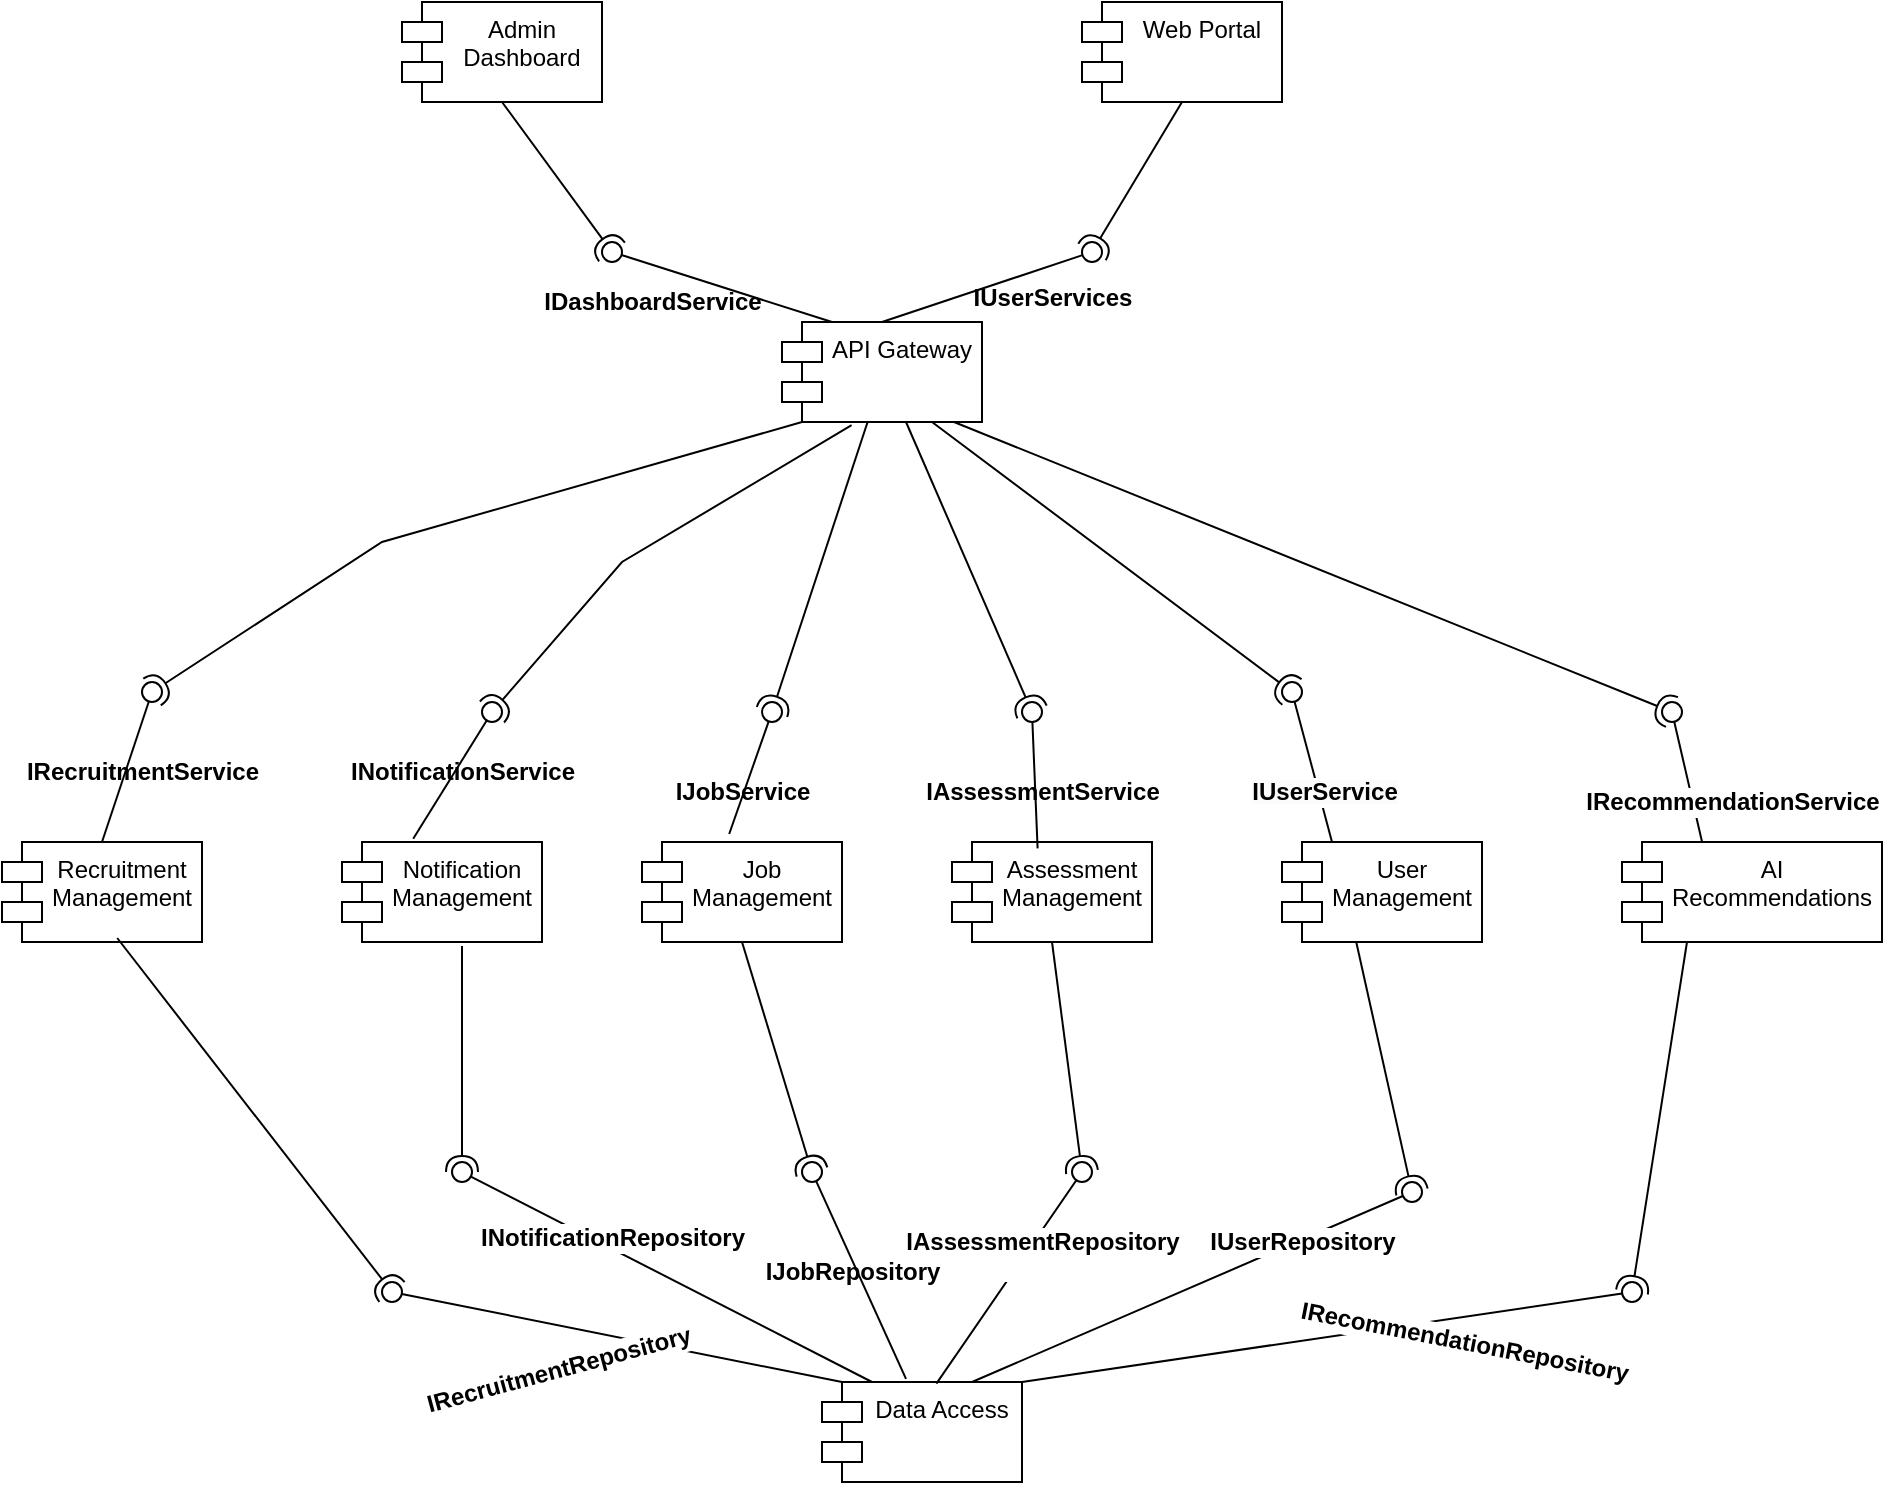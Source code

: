 <mxfile version="26.0.9">
  <diagram name="Page-1" id="5f0bae14-7c28-e335-631c-24af17079c00">
    <mxGraphModel dx="1282" dy="599" grid="1" gridSize="10" guides="1" tooltips="1" connect="1" arrows="1" fold="1" page="1" pageScale="1" pageWidth="1100" pageHeight="850" background="none" math="0" shadow="0">
      <root>
        <mxCell id="0" />
        <mxCell id="1" parent="0" />
        <mxCell id="4xzkVWgsydtAAtBrLDLV-1" value="Web Portal&lt;div&gt;&lt;br&gt;&lt;/div&gt;" style="shape=module;align=left;spacingLeft=20;align=center;verticalAlign=top;whiteSpace=wrap;html=1;" parent="1" vertex="1">
          <mxGeometry x="610" y="120" width="100" height="50" as="geometry" />
        </mxCell>
        <mxCell id="4xzkVWgsydtAAtBrLDLV-2" value="API Gateway&lt;div&gt;&lt;br&gt;&lt;/div&gt;" style="shape=module;align=left;spacingLeft=20;align=center;verticalAlign=top;whiteSpace=wrap;html=1;" parent="1" vertex="1">
          <mxGeometry x="460" y="280" width="100" height="50" as="geometry" />
        </mxCell>
        <mxCell id="4xzkVWgsydtAAtBrLDLV-9" value="" style="rounded=0;orthogonalLoop=1;jettySize=auto;html=1;endArrow=halfCircle;endFill=0;endSize=6;strokeWidth=1;sketch=0;exitX=0.5;exitY=1;exitDx=0;exitDy=0;" parent="1" source="4xzkVWgsydtAAtBrLDLV-1" target="4xzkVWgsydtAAtBrLDLV-11" edge="1">
          <mxGeometry relative="1" as="geometry">
            <mxPoint x="520" y="140" as="sourcePoint" />
          </mxGeometry>
        </mxCell>
        <mxCell id="4xzkVWgsydtAAtBrLDLV-10" value="" style="rounded=0;orthogonalLoop=1;jettySize=auto;html=1;endArrow=oval;endFill=0;sketch=0;sourcePerimeterSpacing=0;targetPerimeterSpacing=0;endSize=10;exitX=0.5;exitY=0;exitDx=0;exitDy=0;" parent="1" source="4xzkVWgsydtAAtBrLDLV-2" target="4xzkVWgsydtAAtBrLDLV-11" edge="1">
          <mxGeometry relative="1" as="geometry">
            <mxPoint x="520" y="155" as="sourcePoint" />
          </mxGeometry>
        </mxCell>
        <mxCell id="4xzkVWgsydtAAtBrLDLV-11" value="" style="ellipse;whiteSpace=wrap;html=1;align=center;aspect=fixed;fillColor=none;strokeColor=none;resizable=0;perimeter=centerPerimeter;rotatable=0;allowArrows=0;points=[];outlineConnect=1;" parent="1" vertex="1">
          <mxGeometry x="610" y="240" width="10" height="10" as="geometry" />
        </mxCell>
        <mxCell id="4xzkVWgsydtAAtBrLDLV-12" value="Admin Dashboard&lt;div&gt;&lt;br&gt;&lt;/div&gt;" style="shape=module;align=left;spacingLeft=20;align=center;verticalAlign=top;whiteSpace=wrap;html=1;" parent="1" vertex="1">
          <mxGeometry x="270" y="120" width="100" height="50" as="geometry" />
        </mxCell>
        <mxCell id="4xzkVWgsydtAAtBrLDLV-14" value="Notification Management" style="shape=module;align=left;spacingLeft=20;align=center;verticalAlign=top;whiteSpace=wrap;html=1;" parent="1" vertex="1">
          <mxGeometry x="240" y="540" width="100" height="50" as="geometry" />
        </mxCell>
        <mxCell id="4xzkVWgsydtAAtBrLDLV-15" value="Recruitment Management&lt;div&gt;&lt;br&gt;&lt;/div&gt;" style="shape=module;align=left;spacingLeft=20;align=center;verticalAlign=top;whiteSpace=wrap;html=1;" parent="1" vertex="1">
          <mxGeometry x="70" y="540" width="100" height="50" as="geometry" />
        </mxCell>
        <mxCell id="4xzkVWgsydtAAtBrLDLV-16" value="Job Management&lt;div&gt;&lt;br&gt;&lt;/div&gt;" style="shape=module;align=left;spacingLeft=20;align=center;verticalAlign=top;whiteSpace=wrap;html=1;" parent="1" vertex="1">
          <mxGeometry x="390" y="540" width="100" height="50" as="geometry" />
        </mxCell>
        <mxCell id="4xzkVWgsydtAAtBrLDLV-17" value="Assessment Management" style="shape=module;align=left;spacingLeft=20;align=center;verticalAlign=top;whiteSpace=wrap;html=1;" parent="1" vertex="1">
          <mxGeometry x="545" y="540" width="100" height="50" as="geometry" />
        </mxCell>
        <mxCell id="4xzkVWgsydtAAtBrLDLV-18" value="User Management&lt;div&gt;&lt;br&gt;&lt;/div&gt;" style="shape=module;align=left;spacingLeft=20;align=center;verticalAlign=top;whiteSpace=wrap;html=1;" parent="1" vertex="1">
          <mxGeometry x="710" y="540" width="100" height="50" as="geometry" />
        </mxCell>
        <mxCell id="4xzkVWgsydtAAtBrLDLV-19" value="AI Recommendations&lt;div&gt;&lt;br&gt;&lt;/div&gt;" style="shape=module;align=left;spacingLeft=20;align=center;verticalAlign=top;whiteSpace=wrap;html=1;" parent="1" vertex="1">
          <mxGeometry x="880" y="540" width="130" height="50" as="geometry" />
        </mxCell>
        <mxCell id="4xzkVWgsydtAAtBrLDLV-20" value="" style="rounded=0;orthogonalLoop=1;jettySize=auto;html=1;endArrow=halfCircle;endFill=0;endSize=6;strokeWidth=1;sketch=0;exitX=0.5;exitY=1;exitDx=0;exitDy=0;" parent="1" source="4xzkVWgsydtAAtBrLDLV-12" target="4xzkVWgsydtAAtBrLDLV-22" edge="1">
          <mxGeometry relative="1" as="geometry">
            <mxPoint x="620" y="295" as="sourcePoint" />
          </mxGeometry>
        </mxCell>
        <mxCell id="4xzkVWgsydtAAtBrLDLV-21" value="" style="rounded=0;orthogonalLoop=1;jettySize=auto;html=1;endArrow=oval;endFill=0;sketch=0;sourcePerimeterSpacing=0;targetPerimeterSpacing=0;endSize=10;exitX=0.25;exitY=0;exitDx=0;exitDy=0;" parent="1" source="4xzkVWgsydtAAtBrLDLV-2" target="4xzkVWgsydtAAtBrLDLV-22" edge="1">
          <mxGeometry relative="1" as="geometry">
            <mxPoint x="580" y="295" as="sourcePoint" />
          </mxGeometry>
        </mxCell>
        <mxCell id="4xzkVWgsydtAAtBrLDLV-22" value="" style="ellipse;whiteSpace=wrap;html=1;align=center;aspect=fixed;fillColor=none;strokeColor=none;resizable=0;perimeter=centerPerimeter;rotatable=0;allowArrows=0;points=[];outlineConnect=1;" parent="1" vertex="1">
          <mxGeometry x="370" y="240" width="10" height="10" as="geometry" />
        </mxCell>
        <mxCell id="4xzkVWgsydtAAtBrLDLV-23" value="" style="rounded=0;orthogonalLoop=1;jettySize=auto;html=1;endArrow=halfCircle;endFill=0;endSize=6;strokeWidth=1;sketch=0;exitX=0;exitY=1;exitDx=10;exitDy=0;exitPerimeter=0;" parent="1" source="4xzkVWgsydtAAtBrLDLV-2" target="4xzkVWgsydtAAtBrLDLV-25" edge="1">
          <mxGeometry relative="1" as="geometry">
            <mxPoint x="370" y="310" as="sourcePoint" />
            <Array as="points">
              <mxPoint x="260" y="390" />
            </Array>
          </mxGeometry>
        </mxCell>
        <mxCell id="4xzkVWgsydtAAtBrLDLV-24" value="" style="rounded=0;orthogonalLoop=1;jettySize=auto;html=1;endArrow=oval;endFill=0;sketch=0;sourcePerimeterSpacing=0;targetPerimeterSpacing=0;endSize=10;exitX=0.5;exitY=0;exitDx=0;exitDy=0;" parent="1" source="4xzkVWgsydtAAtBrLDLV-15" target="4xzkVWgsydtAAtBrLDLV-25" edge="1">
          <mxGeometry relative="1" as="geometry">
            <mxPoint x="580" y="295" as="sourcePoint" />
          </mxGeometry>
        </mxCell>
        <mxCell id="4xzkVWgsydtAAtBrLDLV-25" value="" style="ellipse;whiteSpace=wrap;html=1;align=center;aspect=fixed;fillColor=none;strokeColor=none;resizable=0;perimeter=centerPerimeter;rotatable=0;allowArrows=0;points=[];outlineConnect=1;" parent="1" vertex="1">
          <mxGeometry x="140" y="460" width="10" height="10" as="geometry" />
        </mxCell>
        <mxCell id="4xzkVWgsydtAAtBrLDLV-26" value="" style="rounded=0;orthogonalLoop=1;jettySize=auto;html=1;endArrow=halfCircle;endFill=0;endSize=6;strokeWidth=1;sketch=0;exitX=0.348;exitY=1.032;exitDx=0;exitDy=0;exitPerimeter=0;" parent="1" source="4xzkVWgsydtAAtBrLDLV-2" target="4xzkVWgsydtAAtBrLDLV-28" edge="1">
          <mxGeometry relative="1" as="geometry">
            <mxPoint x="430" y="330" as="sourcePoint" />
            <Array as="points">
              <mxPoint x="380" y="400" />
            </Array>
          </mxGeometry>
        </mxCell>
        <mxCell id="4xzkVWgsydtAAtBrLDLV-27" value="" style="rounded=0;orthogonalLoop=1;jettySize=auto;html=1;endArrow=oval;endFill=0;sketch=0;sourcePerimeterSpacing=0;targetPerimeterSpacing=0;endSize=10;exitX=0.356;exitY=-0.032;exitDx=0;exitDy=0;exitPerimeter=0;" parent="1" source="4xzkVWgsydtAAtBrLDLV-14" target="4xzkVWgsydtAAtBrLDLV-28" edge="1">
          <mxGeometry relative="1" as="geometry">
            <mxPoint x="580" y="295" as="sourcePoint" />
          </mxGeometry>
        </mxCell>
        <mxCell id="4xzkVWgsydtAAtBrLDLV-28" value="" style="ellipse;whiteSpace=wrap;html=1;align=center;aspect=fixed;fillColor=none;strokeColor=none;resizable=0;perimeter=centerPerimeter;rotatable=0;allowArrows=0;points=[];outlineConnect=1;" parent="1" vertex="1">
          <mxGeometry x="310" y="470" width="10" height="10" as="geometry" />
        </mxCell>
        <mxCell id="4xzkVWgsydtAAtBrLDLV-29" value="" style="rounded=0;orthogonalLoop=1;jettySize=auto;html=1;endArrow=halfCircle;endFill=0;endSize=6;strokeWidth=1;sketch=0;exitX=0.428;exitY=1;exitDx=0;exitDy=0;exitPerimeter=0;" parent="1" source="4xzkVWgsydtAAtBrLDLV-2" target="4xzkVWgsydtAAtBrLDLV-31" edge="1">
          <mxGeometry relative="1" as="geometry">
            <mxPoint x="500" y="350" as="sourcePoint" />
          </mxGeometry>
        </mxCell>
        <mxCell id="4xzkVWgsydtAAtBrLDLV-30" value="" style="rounded=0;orthogonalLoop=1;jettySize=auto;html=1;endArrow=oval;endFill=0;sketch=0;sourcePerimeterSpacing=0;targetPerimeterSpacing=0;endSize=10;exitX=0.436;exitY=-0.08;exitDx=0;exitDy=0;exitPerimeter=0;" parent="1" source="4xzkVWgsydtAAtBrLDLV-16" target="4xzkVWgsydtAAtBrLDLV-31" edge="1">
          <mxGeometry relative="1" as="geometry">
            <mxPoint x="580" y="295" as="sourcePoint" />
          </mxGeometry>
        </mxCell>
        <mxCell id="4xzkVWgsydtAAtBrLDLV-31" value="" style="ellipse;whiteSpace=wrap;html=1;align=center;aspect=fixed;fillColor=none;strokeColor=none;resizable=0;perimeter=centerPerimeter;rotatable=0;allowArrows=0;points=[];outlineConnect=1;" parent="1" vertex="1">
          <mxGeometry x="450" y="470" width="10" height="10" as="geometry" />
        </mxCell>
        <mxCell id="4xzkVWgsydtAAtBrLDLV-32" value="" style="rounded=0;orthogonalLoop=1;jettySize=auto;html=1;endArrow=halfCircle;endFill=0;endSize=6;strokeWidth=1;sketch=0;exitX=0.62;exitY=1;exitDx=0;exitDy=0;exitPerimeter=0;" parent="1" source="4xzkVWgsydtAAtBrLDLV-2" target="4xzkVWgsydtAAtBrLDLV-34" edge="1">
          <mxGeometry relative="1" as="geometry">
            <mxPoint x="550" y="340" as="sourcePoint" />
          </mxGeometry>
        </mxCell>
        <mxCell id="4xzkVWgsydtAAtBrLDLV-34" value="" style="ellipse;whiteSpace=wrap;html=1;align=center;aspect=fixed;fillColor=none;strokeColor=none;resizable=0;perimeter=centerPerimeter;rotatable=0;allowArrows=0;points=[];outlineConnect=1;" parent="1" vertex="1">
          <mxGeometry x="580" y="470" width="10" height="10" as="geometry" />
        </mxCell>
        <mxCell id="4xzkVWgsydtAAtBrLDLV-38" value="" style="rounded=0;orthogonalLoop=1;jettySize=auto;html=1;endArrow=halfCircle;endFill=0;endSize=6;strokeWidth=1;sketch=0;exitX=0.75;exitY=1;exitDx=0;exitDy=0;" parent="1" source="4xzkVWgsydtAAtBrLDLV-2" target="4xzkVWgsydtAAtBrLDLV-40" edge="1">
          <mxGeometry relative="1" as="geometry">
            <mxPoint x="600" y="320" as="sourcePoint" />
            <Array as="points" />
          </mxGeometry>
        </mxCell>
        <mxCell id="4xzkVWgsydtAAtBrLDLV-39" value="" style="rounded=0;orthogonalLoop=1;jettySize=auto;html=1;endArrow=oval;endFill=0;sketch=0;sourcePerimeterSpacing=0;targetPerimeterSpacing=0;endSize=10;exitX=0.25;exitY=0;exitDx=0;exitDy=0;" parent="1" source="4xzkVWgsydtAAtBrLDLV-18" target="4xzkVWgsydtAAtBrLDLV-40" edge="1">
          <mxGeometry relative="1" as="geometry">
            <mxPoint x="810" y="285" as="sourcePoint" />
          </mxGeometry>
        </mxCell>
        <mxCell id="4xzkVWgsydtAAtBrLDLV-86" value="&lt;b style=&quot;background-color: rgb(251, 251, 251);&quot;&gt;&lt;font style=&quot;font-size: 12px;&quot;&gt;IUserService&lt;/font&gt;&lt;/b&gt;" style="edgeLabel;html=1;align=center;verticalAlign=middle;resizable=0;points=[];" parent="4xzkVWgsydtAAtBrLDLV-39" vertex="1" connectable="0">
          <mxGeometry x="-0.036" relative="1" as="geometry">
            <mxPoint x="5" y="11" as="offset" />
          </mxGeometry>
        </mxCell>
        <mxCell id="4xzkVWgsydtAAtBrLDLV-40" value="" style="ellipse;whiteSpace=wrap;html=1;align=center;aspect=fixed;fillColor=none;strokeColor=none;resizable=0;perimeter=centerPerimeter;rotatable=0;allowArrows=0;points=[];outlineConnect=1;" parent="1" vertex="1">
          <mxGeometry x="710" y="460" width="10" height="10" as="geometry" />
        </mxCell>
        <mxCell id="4xzkVWgsydtAAtBrLDLV-44" value="" style="rounded=0;orthogonalLoop=1;jettySize=auto;html=1;endArrow=halfCircle;endFill=0;endSize=6;strokeWidth=1;sketch=0;exitX=0.86;exitY=1;exitDx=0;exitDy=0;exitPerimeter=0;" parent="1" source="4xzkVWgsydtAAtBrLDLV-2" target="4xzkVWgsydtAAtBrLDLV-46" edge="1">
          <mxGeometry relative="1" as="geometry">
            <mxPoint x="550" y="310" as="sourcePoint" />
            <Array as="points" />
          </mxGeometry>
        </mxCell>
        <mxCell id="4xzkVWgsydtAAtBrLDLV-45" value="" style="rounded=0;orthogonalLoop=1;jettySize=auto;html=1;endArrow=oval;endFill=0;sketch=0;sourcePerimeterSpacing=0;targetPerimeterSpacing=0;endSize=10;exitX=0.308;exitY=0;exitDx=0;exitDy=0;exitPerimeter=0;" parent="1" source="4xzkVWgsydtAAtBrLDLV-19" target="4xzkVWgsydtAAtBrLDLV-46" edge="1">
          <mxGeometry relative="1" as="geometry">
            <mxPoint x="920" y="275" as="sourcePoint" />
          </mxGeometry>
        </mxCell>
        <mxCell id="4xzkVWgsydtAAtBrLDLV-85" value="&lt;b&gt;&lt;font style=&quot;font-size: 12px;&quot;&gt;IRecommendationService&lt;/font&gt;&lt;/b&gt;" style="edgeLabel;html=1;align=center;verticalAlign=middle;resizable=0;points=[];" parent="4xzkVWgsydtAAtBrLDLV-45" vertex="1" connectable="0">
          <mxGeometry x="0.028" y="-3" relative="1" as="geometry">
            <mxPoint x="20" y="14" as="offset" />
          </mxGeometry>
        </mxCell>
        <mxCell id="4xzkVWgsydtAAtBrLDLV-46" value="" style="ellipse;whiteSpace=wrap;html=1;align=center;aspect=fixed;fillColor=none;strokeColor=none;resizable=0;perimeter=centerPerimeter;rotatable=0;allowArrows=0;points=[];outlineConnect=1;" parent="1" vertex="1">
          <mxGeometry x="900" y="470" width="10" height="10" as="geometry" />
        </mxCell>
        <mxCell id="4xzkVWgsydtAAtBrLDLV-48" value="&lt;b&gt;&lt;font style=&quot;font-size: 12px;&quot;&gt;IUserServices&lt;/font&gt;&lt;/b&gt;&lt;div&gt;&lt;br&gt;&lt;/div&gt;" style="text;html=1;align=center;verticalAlign=middle;resizable=0;points=[];autosize=1;strokeColor=none;fillColor=none;" parent="1" vertex="1">
          <mxGeometry x="545" y="255" width="100" height="40" as="geometry" />
        </mxCell>
        <mxCell id="4xzkVWgsydtAAtBrLDLV-49" value="&lt;b&gt;&lt;font style=&quot;font-size: 12px;&quot;&gt;IDashboardService&lt;/font&gt;&lt;/b&gt;" style="text;html=1;align=center;verticalAlign=middle;resizable=0;points=[];autosize=1;strokeColor=none;fillColor=none;" parent="1" vertex="1">
          <mxGeometry x="330" y="255" width="130" height="30" as="geometry" />
        </mxCell>
        <mxCell id="4xzkVWgsydtAAtBrLDLV-51" value="Data Access" style="shape=module;align=left;spacingLeft=20;align=center;verticalAlign=top;whiteSpace=wrap;html=1;" parent="1" vertex="1">
          <mxGeometry x="480" y="810" width="100" height="50" as="geometry" />
        </mxCell>
        <mxCell id="4xzkVWgsydtAAtBrLDLV-55" value="" style="rounded=0;orthogonalLoop=1;jettySize=auto;html=1;endArrow=halfCircle;endFill=0;endSize=6;strokeWidth=1;sketch=0;exitX=0.576;exitY=0.96;exitDx=0;exitDy=0;exitPerimeter=0;" parent="1" source="4xzkVWgsydtAAtBrLDLV-15" target="4xzkVWgsydtAAtBrLDLV-57" edge="1">
          <mxGeometry relative="1" as="geometry">
            <mxPoint x="300" y="505" as="sourcePoint" />
          </mxGeometry>
        </mxCell>
        <mxCell id="4xzkVWgsydtAAtBrLDLV-56" value="" style="rounded=0;orthogonalLoop=1;jettySize=auto;html=1;endArrow=oval;endFill=0;sketch=0;sourcePerimeterSpacing=0;targetPerimeterSpacing=0;endSize=10;exitX=0;exitY=0;exitDx=10;exitDy=0;exitPerimeter=0;" parent="1" source="4xzkVWgsydtAAtBrLDLV-51" target="4xzkVWgsydtAAtBrLDLV-57" edge="1">
          <mxGeometry relative="1" as="geometry">
            <mxPoint x="260" y="505" as="sourcePoint" />
          </mxGeometry>
        </mxCell>
        <mxCell id="4xzkVWgsydtAAtBrLDLV-88" value="&lt;b&gt;&lt;font style=&quot;font-size: 12px;&quot;&gt;IRecruitmentRepository&lt;/font&gt;&lt;/b&gt;" style="edgeLabel;html=1;align=center;verticalAlign=middle;resizable=0;points=[];rotation=-15;" parent="4xzkVWgsydtAAtBrLDLV-56" vertex="1" connectable="0">
          <mxGeometry x="0.359" y="2" relative="1" as="geometry">
            <mxPoint x="11" y="22" as="offset" />
          </mxGeometry>
        </mxCell>
        <mxCell id="4xzkVWgsydtAAtBrLDLV-57" value="" style="ellipse;whiteSpace=wrap;html=1;align=center;aspect=fixed;fillColor=none;strokeColor=none;resizable=0;perimeter=centerPerimeter;rotatable=0;allowArrows=0;points=[];outlineConnect=1;" parent="1" vertex="1">
          <mxGeometry x="260" y="760" width="10" height="10" as="geometry" />
        </mxCell>
        <mxCell id="4xzkVWgsydtAAtBrLDLV-58" value="" style="rounded=0;orthogonalLoop=1;jettySize=auto;html=1;endArrow=halfCircle;endFill=0;endSize=6;strokeWidth=1;sketch=0;exitX=0.6;exitY=1.04;exitDx=0;exitDy=0;exitPerimeter=0;" parent="1" source="4xzkVWgsydtAAtBrLDLV-14" target="4xzkVWgsydtAAtBrLDLV-60" edge="1">
          <mxGeometry relative="1" as="geometry">
            <mxPoint x="450" y="465" as="sourcePoint" />
          </mxGeometry>
        </mxCell>
        <mxCell id="4xzkVWgsydtAAtBrLDLV-59" value="" style="rounded=0;orthogonalLoop=1;jettySize=auto;html=1;endArrow=oval;endFill=0;sketch=0;sourcePerimeterSpacing=0;targetPerimeterSpacing=0;endSize=10;exitX=0.25;exitY=0;exitDx=0;exitDy=0;" parent="1" source="4xzkVWgsydtAAtBrLDLV-51" target="4xzkVWgsydtAAtBrLDLV-60" edge="1">
          <mxGeometry relative="1" as="geometry">
            <mxPoint x="410" y="465" as="sourcePoint" />
          </mxGeometry>
        </mxCell>
        <mxCell id="4xzkVWgsydtAAtBrLDLV-89" value="&lt;font style=&quot;font-size: 12px;&quot;&gt;&lt;b&gt;INotificationRepository&lt;/b&gt;&lt;/font&gt;" style="edgeLabel;html=1;align=center;verticalAlign=middle;resizable=0;points=[];" parent="4xzkVWgsydtAAtBrLDLV-59" vertex="1" connectable="0">
          <mxGeometry x="0.31" y="1" relative="1" as="geometry">
            <mxPoint x="5" y="-4" as="offset" />
          </mxGeometry>
        </mxCell>
        <mxCell id="4xzkVWgsydtAAtBrLDLV-60" value="" style="ellipse;whiteSpace=wrap;html=1;align=center;aspect=fixed;fillColor=none;strokeColor=none;resizable=0;perimeter=centerPerimeter;rotatable=0;allowArrows=0;points=[];outlineConnect=1;" parent="1" vertex="1">
          <mxGeometry x="295" y="700" width="10" height="10" as="geometry" />
        </mxCell>
        <mxCell id="4xzkVWgsydtAAtBrLDLV-64" value="" style="rounded=0;orthogonalLoop=1;jettySize=auto;html=1;endArrow=halfCircle;endFill=0;endSize=6;strokeWidth=1;sketch=0;exitX=0.5;exitY=1;exitDx=0;exitDy=0;" parent="1" source="4xzkVWgsydtAAtBrLDLV-16" target="4xzkVWgsydtAAtBrLDLV-66" edge="1">
          <mxGeometry relative="1" as="geometry">
            <mxPoint x="550" y="465" as="sourcePoint" />
          </mxGeometry>
        </mxCell>
        <mxCell id="4xzkVWgsydtAAtBrLDLV-65" value="" style="rounded=0;orthogonalLoop=1;jettySize=auto;html=1;endArrow=oval;endFill=0;sketch=0;sourcePerimeterSpacing=0;targetPerimeterSpacing=0;endSize=10;exitX=0.42;exitY=-0.032;exitDx=0;exitDy=0;exitPerimeter=0;" parent="1" source="4xzkVWgsydtAAtBrLDLV-51" target="4xzkVWgsydtAAtBrLDLV-66" edge="1">
          <mxGeometry relative="1" as="geometry">
            <mxPoint x="510" y="465" as="sourcePoint" />
          </mxGeometry>
        </mxCell>
        <mxCell id="4xzkVWgsydtAAtBrLDLV-66" value="" style="ellipse;whiteSpace=wrap;html=1;align=center;aspect=fixed;fillColor=none;strokeColor=none;resizable=0;perimeter=centerPerimeter;rotatable=0;allowArrows=0;points=[];outlineConnect=1;" parent="1" vertex="1">
          <mxGeometry x="470" y="700" width="10" height="10" as="geometry" />
        </mxCell>
        <mxCell id="4xzkVWgsydtAAtBrLDLV-67" value="" style="rounded=0;orthogonalLoop=1;jettySize=auto;html=1;endArrow=halfCircle;endFill=0;endSize=6;strokeWidth=1;sketch=0;exitX=0.5;exitY=1;exitDx=0;exitDy=0;" parent="1" source="4xzkVWgsydtAAtBrLDLV-17" target="4xzkVWgsydtAAtBrLDLV-69" edge="1">
          <mxGeometry relative="1" as="geometry">
            <mxPoint x="645" y="465" as="sourcePoint" />
          </mxGeometry>
        </mxCell>
        <mxCell id="4xzkVWgsydtAAtBrLDLV-68" value="" style="rounded=0;orthogonalLoop=1;jettySize=auto;html=1;endArrow=oval;endFill=0;sketch=0;sourcePerimeterSpacing=0;targetPerimeterSpacing=0;endSize=10;exitX=0.572;exitY=0.016;exitDx=0;exitDy=0;exitPerimeter=0;" parent="1" source="4xzkVWgsydtAAtBrLDLV-51" target="4xzkVWgsydtAAtBrLDLV-69" edge="1">
          <mxGeometry relative="1" as="geometry">
            <mxPoint x="605" y="465" as="sourcePoint" />
          </mxGeometry>
        </mxCell>
        <mxCell id="4xzkVWgsydtAAtBrLDLV-92" value="&lt;b&gt;&lt;font style=&quot;font-size: 12px;&quot;&gt;IAssessmentRepository&lt;/font&gt;&lt;/b&gt;&lt;div&gt;&lt;br&gt;&lt;/div&gt;" style="edgeLabel;html=1;align=center;verticalAlign=middle;resizable=0;points=[];" parent="4xzkVWgsydtAAtBrLDLV-68" vertex="1" connectable="0">
          <mxGeometry x="0.255" y="2" relative="1" as="geometry">
            <mxPoint x="9" y="2" as="offset" />
          </mxGeometry>
        </mxCell>
        <mxCell id="4xzkVWgsydtAAtBrLDLV-69" value="" style="ellipse;whiteSpace=wrap;html=1;align=center;aspect=fixed;fillColor=none;strokeColor=none;resizable=0;perimeter=centerPerimeter;rotatable=0;allowArrows=0;points=[];outlineConnect=1;" parent="1" vertex="1">
          <mxGeometry x="605" y="700" width="10" height="10" as="geometry" />
        </mxCell>
        <mxCell id="4xzkVWgsydtAAtBrLDLV-70" value="" style="rounded=0;orthogonalLoop=1;jettySize=auto;html=1;endArrow=halfCircle;endFill=0;endSize=6;strokeWidth=1;sketch=0;exitX=0.372;exitY=1.008;exitDx=0;exitDy=0;exitPerimeter=0;" parent="1" source="4xzkVWgsydtAAtBrLDLV-18" target="4xzkVWgsydtAAtBrLDLV-72" edge="1">
          <mxGeometry relative="1" as="geometry">
            <mxPoint x="740" y="475" as="sourcePoint" />
          </mxGeometry>
        </mxCell>
        <mxCell id="4xzkVWgsydtAAtBrLDLV-71" value="" style="rounded=0;orthogonalLoop=1;jettySize=auto;html=1;endArrow=oval;endFill=0;sketch=0;sourcePerimeterSpacing=0;targetPerimeterSpacing=0;endSize=10;exitX=0.75;exitY=0;exitDx=0;exitDy=0;" parent="1" source="4xzkVWgsydtAAtBrLDLV-51" target="4xzkVWgsydtAAtBrLDLV-72" edge="1">
          <mxGeometry relative="1" as="geometry">
            <mxPoint x="700" y="475" as="sourcePoint" />
          </mxGeometry>
        </mxCell>
        <mxCell id="4xzkVWgsydtAAtBrLDLV-93" value="&lt;b&gt;&lt;font style=&quot;font-size: 12px;&quot;&gt;IUserRepository&lt;/font&gt;&lt;/b&gt;" style="edgeLabel;html=1;align=center;verticalAlign=middle;resizable=0;points=[];" parent="4xzkVWgsydtAAtBrLDLV-71" vertex="1" connectable="0">
          <mxGeometry x="0.355" y="-2" relative="1" as="geometry">
            <mxPoint x="15" y="-8" as="offset" />
          </mxGeometry>
        </mxCell>
        <mxCell id="4xzkVWgsydtAAtBrLDLV-72" value="" style="ellipse;whiteSpace=wrap;html=1;align=center;aspect=fixed;fillColor=none;strokeColor=none;resizable=0;perimeter=centerPerimeter;rotatable=0;allowArrows=0;points=[];outlineConnect=1;" parent="1" vertex="1">
          <mxGeometry x="770" y="710" width="10" height="10" as="geometry" />
        </mxCell>
        <mxCell id="4xzkVWgsydtAAtBrLDLV-73" value="" style="rounded=0;orthogonalLoop=1;jettySize=auto;html=1;endArrow=halfCircle;endFill=0;endSize=6;strokeWidth=1;sketch=0;exitX=0.25;exitY=1;exitDx=0;exitDy=0;" parent="1" source="4xzkVWgsydtAAtBrLDLV-19" target="4xzkVWgsydtAAtBrLDLV-75" edge="1">
          <mxGeometry relative="1" as="geometry">
            <mxPoint x="800" y="485" as="sourcePoint" />
          </mxGeometry>
        </mxCell>
        <mxCell id="4xzkVWgsydtAAtBrLDLV-74" value="" style="rounded=0;orthogonalLoop=1;jettySize=auto;html=1;endArrow=oval;endFill=0;sketch=0;sourcePerimeterSpacing=0;targetPerimeterSpacing=0;endSize=10;exitX=1;exitY=0;exitDx=0;exitDy=0;" parent="1" source="4xzkVWgsydtAAtBrLDLV-51" target="4xzkVWgsydtAAtBrLDLV-75" edge="1">
          <mxGeometry relative="1" as="geometry">
            <mxPoint x="579" y="530" as="sourcePoint" />
          </mxGeometry>
        </mxCell>
        <mxCell id="4xzkVWgsydtAAtBrLDLV-94" value="&lt;font style=&quot;font-size: 12px;&quot;&gt;&lt;b&gt;IRecommendationRepository&lt;/b&gt;&lt;/font&gt;" style="edgeLabel;html=1;align=center;verticalAlign=middle;resizable=0;points=[];rotation=11;" parent="4xzkVWgsydtAAtBrLDLV-74" vertex="1" connectable="0">
          <mxGeometry x="0.203" y="-2" relative="1" as="geometry">
            <mxPoint x="37" y="5" as="offset" />
          </mxGeometry>
        </mxCell>
        <mxCell id="4xzkVWgsydtAAtBrLDLV-75" value="" style="ellipse;whiteSpace=wrap;html=1;align=center;aspect=fixed;fillColor=none;strokeColor=none;resizable=0;perimeter=centerPerimeter;rotatable=0;allowArrows=0;points=[];outlineConnect=1;" parent="1" vertex="1">
          <mxGeometry x="880" y="760" width="10" height="10" as="geometry" />
        </mxCell>
        <mxCell id="4xzkVWgsydtAAtBrLDLV-76" value="&lt;b&gt;&lt;font style=&quot;font-size: 12px;&quot;&gt;IRecruitmentService&lt;/font&gt;&lt;/b&gt;" style="text;html=1;align=center;verticalAlign=middle;resizable=0;points=[];autosize=1;strokeColor=none;fillColor=none;" parent="1" vertex="1">
          <mxGeometry x="70" y="490" width="140" height="30" as="geometry" />
        </mxCell>
        <mxCell id="4xzkVWgsydtAAtBrLDLV-77" value="&lt;b&gt;&lt;font style=&quot;font-size: 12px;&quot;&gt;INotificationService&lt;/font&gt;&lt;/b&gt;" style="text;html=1;align=center;verticalAlign=middle;resizable=0;points=[];autosize=1;strokeColor=none;fillColor=none;" parent="1" vertex="1">
          <mxGeometry x="230" y="490" width="140" height="30" as="geometry" />
        </mxCell>
        <mxCell id="4xzkVWgsydtAAtBrLDLV-78" value="&lt;b&gt;&lt;font style=&quot;font-size: 12px;&quot;&gt;IJobService&lt;/font&gt;&lt;/b&gt;" style="text;html=1;align=center;verticalAlign=middle;resizable=0;points=[];autosize=1;strokeColor=none;fillColor=none;" parent="1" vertex="1">
          <mxGeometry x="395" y="500" width="90" height="30" as="geometry" />
        </mxCell>
        <mxCell id="4xzkVWgsydtAAtBrLDLV-91" value="&lt;b&gt;&lt;font style=&quot;font-size: 12px;&quot;&gt;IJobRepository&lt;/font&gt;&lt;/b&gt;" style="text;html=1;align=center;verticalAlign=middle;resizable=0;points=[];autosize=1;strokeColor=none;fillColor=none;" parent="1" vertex="1">
          <mxGeometry x="440" y="740" width="110" height="30" as="geometry" />
        </mxCell>
        <mxCell id="LLTYblS4rsWgUyR3rwc6-7" value="" style="rounded=0;orthogonalLoop=1;jettySize=auto;html=1;endArrow=oval;endFill=0;sketch=0;sourcePerimeterSpacing=0;targetPerimeterSpacing=0;endSize=10;exitX=0.428;exitY=0.064;exitDx=0;exitDy=0;exitPerimeter=0;entryX=0.36;entryY=1.28;entryDx=0;entryDy=0;entryPerimeter=0;" parent="1" source="4xzkVWgsydtAAtBrLDLV-17" target="4xzkVWgsydtAAtBrLDLV-34" edge="1">
          <mxGeometry relative="1" as="geometry">
            <mxPoint x="588" y="543" as="sourcePoint" />
            <mxPoint x="755.478" y="370" as="targetPoint" />
          </mxGeometry>
        </mxCell>
        <mxCell id="LLTYblS4rsWgUyR3rwc6-8" value="&lt;b&gt;&lt;font style=&quot;font-size: 12px;&quot;&gt;IAssessmentService&lt;/font&gt;&lt;/b&gt;" style="text;html=1;align=center;verticalAlign=middle;resizable=0;points=[];autosize=1;strokeColor=none;fillColor=none;" parent="1" vertex="1">
          <mxGeometry x="520" y="500" width="140" height="30" as="geometry" />
        </mxCell>
      </root>
    </mxGraphModel>
  </diagram>
</mxfile>
